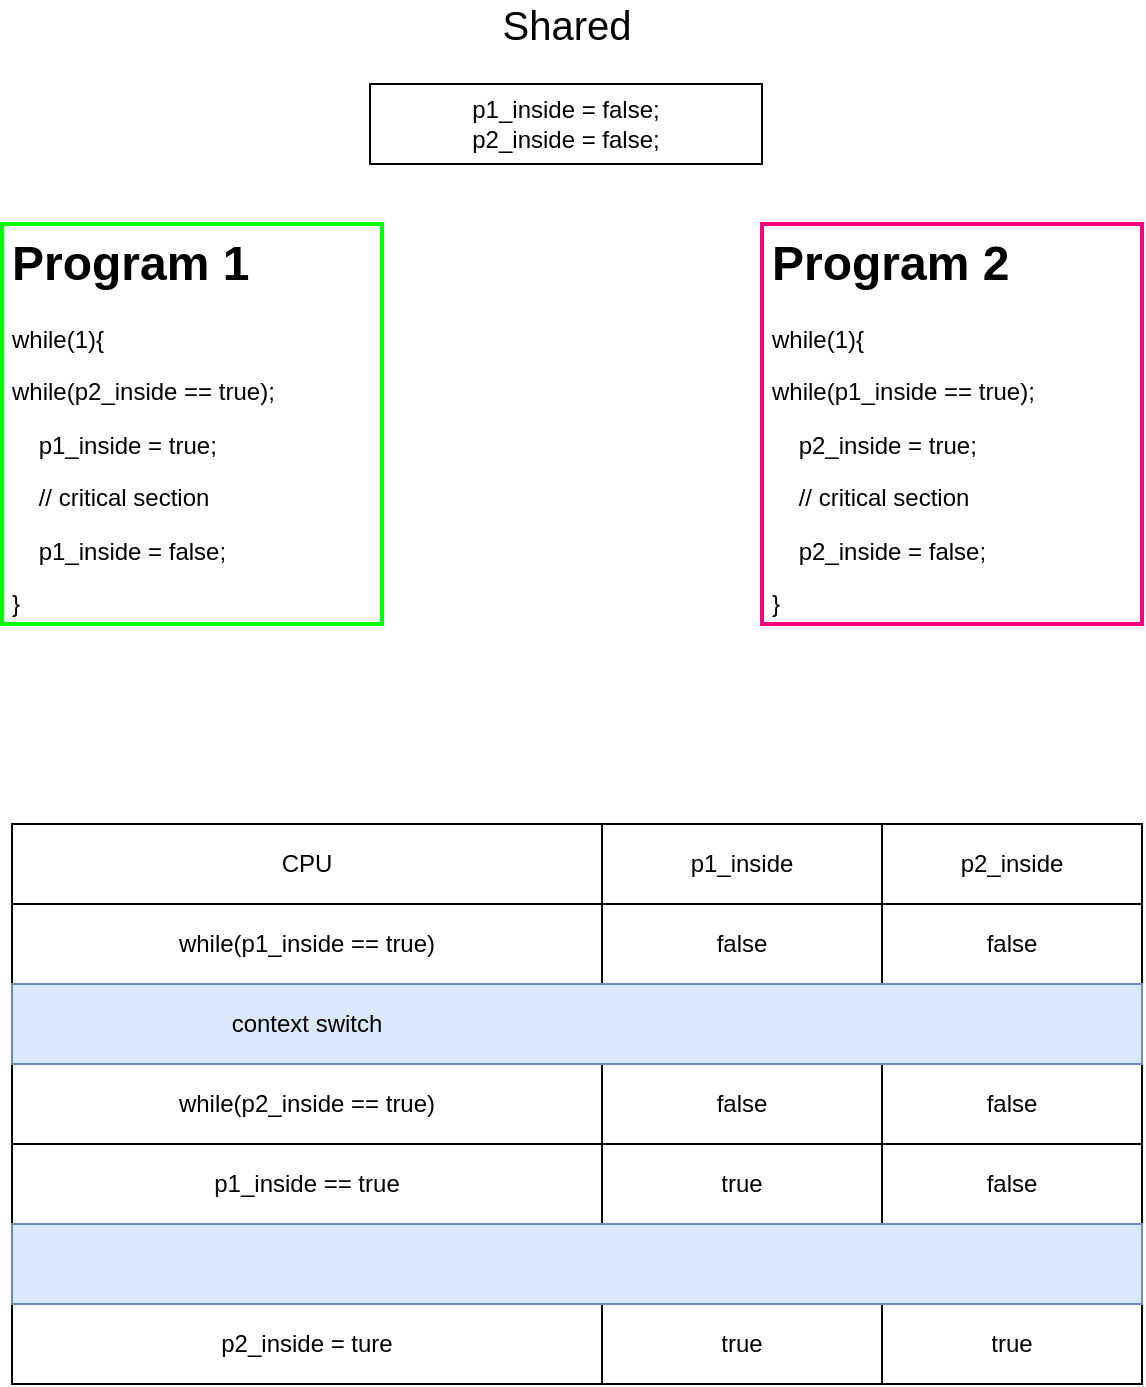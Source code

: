 <mxfile version="13.5.8" type="github">
  <diagram id="7vpIg6g-KnBqr2_NVFs4" name="Page-1">
    <mxGraphModel dx="2066" dy="1105" grid="1" gridSize="10" guides="1" tooltips="1" connect="1" arrows="1" fold="1" page="1" pageScale="1" pageWidth="827" pageHeight="1169" math="0" shadow="0">
      <root>
        <mxCell id="0" />
        <mxCell id="1" parent="0" />
        <mxCell id="8ad1wzV7n_TThumN_BJo-1" value="&lt;h1&gt;Program 1&lt;/h1&gt;&lt;p&gt;while(1){&lt;/p&gt;&lt;p&gt;&lt;span&gt;	&lt;/span&gt;while(p2_inside == true);&lt;/p&gt;&lt;p&gt;&amp;nbsp; &amp;nbsp; p1_inside = true;&lt;/p&gt;&lt;p&gt;&amp;nbsp; &amp;nbsp; // critical section&lt;/p&gt;&lt;p&gt;&amp;nbsp; &amp;nbsp; p1_inside = false;&lt;/p&gt;&lt;p&gt;}&lt;/p&gt;" style="text;html=1;fillColor=none;spacing=5;spacingTop=-20;whiteSpace=wrap;overflow=hidden;rounded=0;strokeColor=#00FF00;strokeWidth=2;" vertex="1" parent="1">
          <mxGeometry x="150" y="240" width="190" height="200" as="geometry" />
        </mxCell>
        <mxCell id="8ad1wzV7n_TThumN_BJo-2" value="&lt;h1&gt;Program 2&lt;/h1&gt;&lt;p&gt;while(1){&lt;/p&gt;&lt;p&gt;&lt;span&gt;	&lt;/span&gt;while(p1_inside == true);&lt;/p&gt;&lt;p&gt;&amp;nbsp; &amp;nbsp; p2_inside = true;&lt;/p&gt;&lt;p&gt;&amp;nbsp; &amp;nbsp; // critical section&lt;/p&gt;&lt;p&gt;&amp;nbsp; &amp;nbsp; p2_inside = false;&lt;/p&gt;&lt;p&gt;}&lt;/p&gt;" style="text;html=1;fillColor=none;spacing=5;spacingTop=-20;whiteSpace=wrap;overflow=hidden;rounded=0;strokeWidth=2;strokeColor=#FF0080;" vertex="1" parent="1">
          <mxGeometry x="530" y="240" width="190" height="200" as="geometry" />
        </mxCell>
        <mxCell id="8ad1wzV7n_TThumN_BJo-3" value="&lt;div&gt;p1_inside = false;&lt;/div&gt;&lt;div&gt;p2_inside = false;&lt;/div&gt;" style="text;html=1;fillColor=none;align=center;verticalAlign=middle;whiteSpace=wrap;rounded=0;strokeColor=#000000;" vertex="1" parent="1">
          <mxGeometry x="334" y="170" width="196" height="40" as="geometry" />
        </mxCell>
        <mxCell id="8ad1wzV7n_TThumN_BJo-4" value="&lt;font style=&quot;font-size: 20px&quot;&gt;Shared&lt;/font&gt;" style="text;html=1;align=center;verticalAlign=middle;resizable=0;points=[];autosize=1;" vertex="1" parent="1">
          <mxGeometry x="392" y="130" width="80" height="20" as="geometry" />
        </mxCell>
        <mxCell id="8ad1wzV7n_TThumN_BJo-5" value="" style="shape=table;html=1;whiteSpace=wrap;startSize=0;container=1;collapsible=0;childLayout=tableLayout;" vertex="1" parent="1">
          <mxGeometry x="155" y="540" width="565" height="280" as="geometry" />
        </mxCell>
        <mxCell id="8ad1wzV7n_TThumN_BJo-31" style="shape=partialRectangle;html=1;whiteSpace=wrap;collapsible=0;dropTarget=0;pointerEvents=0;fillColor=none;top=0;left=0;bottom=0;right=0;points=[[0,0.5],[1,0.5]];portConstraint=eastwest;" vertex="1" parent="8ad1wzV7n_TThumN_BJo-5">
          <mxGeometry width="565" height="40" as="geometry" />
        </mxCell>
        <mxCell id="8ad1wzV7n_TThumN_BJo-32" value="CPU" style="shape=partialRectangle;html=1;whiteSpace=wrap;connectable=0;overflow=hidden;fillColor=none;top=0;left=0;bottom=0;right=0;" vertex="1" parent="8ad1wzV7n_TThumN_BJo-31">
          <mxGeometry width="295" height="40" as="geometry" />
        </mxCell>
        <mxCell id="8ad1wzV7n_TThumN_BJo-33" value="p1_inside" style="shape=partialRectangle;html=1;whiteSpace=wrap;connectable=0;overflow=hidden;fillColor=none;top=0;left=0;bottom=0;right=0;" vertex="1" parent="8ad1wzV7n_TThumN_BJo-31">
          <mxGeometry x="295" width="140" height="40" as="geometry" />
        </mxCell>
        <mxCell id="8ad1wzV7n_TThumN_BJo-34" value="p2_inside" style="shape=partialRectangle;html=1;whiteSpace=wrap;connectable=0;overflow=hidden;fillColor=none;top=0;left=0;bottom=0;right=0;" vertex="1" parent="8ad1wzV7n_TThumN_BJo-31">
          <mxGeometry x="435" width="130" height="40" as="geometry" />
        </mxCell>
        <mxCell id="8ad1wzV7n_TThumN_BJo-6" value="" style="shape=partialRectangle;html=1;whiteSpace=wrap;collapsible=0;dropTarget=0;pointerEvents=0;fillColor=none;top=0;left=0;bottom=0;right=0;points=[[0,0.5],[1,0.5]];portConstraint=eastwest;" vertex="1" parent="8ad1wzV7n_TThumN_BJo-5">
          <mxGeometry y="40" width="565" height="40" as="geometry" />
        </mxCell>
        <mxCell id="8ad1wzV7n_TThumN_BJo-7" value="while(p1_inside == true)" style="shape=partialRectangle;html=1;whiteSpace=wrap;connectable=0;overflow=hidden;fillColor=none;top=0;left=0;bottom=0;right=0;" vertex="1" parent="8ad1wzV7n_TThumN_BJo-6">
          <mxGeometry width="295" height="40" as="geometry" />
        </mxCell>
        <mxCell id="8ad1wzV7n_TThumN_BJo-8" value="false" style="shape=partialRectangle;html=1;whiteSpace=wrap;connectable=0;overflow=hidden;fillColor=none;top=0;left=0;bottom=0;right=0;" vertex="1" parent="8ad1wzV7n_TThumN_BJo-6">
          <mxGeometry x="295" width="140" height="40" as="geometry" />
        </mxCell>
        <mxCell id="8ad1wzV7n_TThumN_BJo-9" value="false" style="shape=partialRectangle;html=1;whiteSpace=wrap;connectable=0;overflow=hidden;fillColor=none;top=0;left=0;bottom=0;right=0;" vertex="1" parent="8ad1wzV7n_TThumN_BJo-6">
          <mxGeometry x="435" width="130" height="40" as="geometry" />
        </mxCell>
        <mxCell id="8ad1wzV7n_TThumN_BJo-10" value="" style="shape=partialRectangle;html=1;whiteSpace=wrap;collapsible=0;dropTarget=0;pointerEvents=0;fillColor=none;top=0;left=0;bottom=0;right=0;points=[[0,0.5],[1,0.5]];portConstraint=eastwest;" vertex="1" parent="8ad1wzV7n_TThumN_BJo-5">
          <mxGeometry y="80" width="565" height="40" as="geometry" />
        </mxCell>
        <mxCell id="8ad1wzV7n_TThumN_BJo-30" value="" style="group;fillColor=#dae8fc;strokeColor=#6c8ebf;" vertex="1" connectable="0" parent="8ad1wzV7n_TThumN_BJo-10">
          <mxGeometry width="565" height="40" as="geometry" />
        </mxCell>
        <mxCell id="8ad1wzV7n_TThumN_BJo-11" value="context switch" style="shape=partialRectangle;html=1;whiteSpace=wrap;connectable=0;overflow=hidden;fillColor=none;top=0;left=0;bottom=0;right=0;" vertex="1" parent="8ad1wzV7n_TThumN_BJo-30">
          <mxGeometry width="295" height="40" as="geometry" />
        </mxCell>
        <mxCell id="8ad1wzV7n_TThumN_BJo-13" value="" style="shape=partialRectangle;html=1;whiteSpace=wrap;connectable=0;overflow=hidden;fillColor=none;top=0;left=0;bottom=0;right=0;" vertex="1" parent="8ad1wzV7n_TThumN_BJo-30">
          <mxGeometry x="435" width="130" height="40" as="geometry" />
        </mxCell>
        <mxCell id="8ad1wzV7n_TThumN_BJo-14" value="" style="shape=partialRectangle;html=1;whiteSpace=wrap;collapsible=0;dropTarget=0;pointerEvents=0;fillColor=none;top=0;left=0;bottom=0;right=0;points=[[0,0.5],[1,0.5]];portConstraint=eastwest;" vertex="1" parent="8ad1wzV7n_TThumN_BJo-5">
          <mxGeometry y="120" width="565" height="40" as="geometry" />
        </mxCell>
        <mxCell id="8ad1wzV7n_TThumN_BJo-15" value="while(p2_inside == true)" style="shape=partialRectangle;html=1;whiteSpace=wrap;connectable=0;overflow=hidden;fillColor=none;top=0;left=0;bottom=0;right=0;" vertex="1" parent="8ad1wzV7n_TThumN_BJo-14">
          <mxGeometry width="295" height="40" as="geometry" />
        </mxCell>
        <mxCell id="8ad1wzV7n_TThumN_BJo-16" value="false" style="shape=partialRectangle;html=1;whiteSpace=wrap;connectable=0;overflow=hidden;fillColor=none;top=0;left=0;bottom=0;right=0;" vertex="1" parent="8ad1wzV7n_TThumN_BJo-14">
          <mxGeometry x="295" width="140" height="40" as="geometry" />
        </mxCell>
        <mxCell id="8ad1wzV7n_TThumN_BJo-17" value="false" style="shape=partialRectangle;html=1;whiteSpace=wrap;connectable=0;overflow=hidden;fillColor=none;top=0;left=0;bottom=0;right=0;" vertex="1" parent="8ad1wzV7n_TThumN_BJo-14">
          <mxGeometry x="435" width="130" height="40" as="geometry" />
        </mxCell>
        <mxCell id="8ad1wzV7n_TThumN_BJo-18" value="" style="shape=partialRectangle;html=1;whiteSpace=wrap;collapsible=0;dropTarget=0;pointerEvents=0;fillColor=none;top=0;left=0;bottom=0;right=0;points=[[0,0.5],[1,0.5]];portConstraint=eastwest;" vertex="1" parent="8ad1wzV7n_TThumN_BJo-5">
          <mxGeometry y="160" width="565" height="40" as="geometry" />
        </mxCell>
        <mxCell id="8ad1wzV7n_TThumN_BJo-19" value="p1_inside == true" style="shape=partialRectangle;html=1;whiteSpace=wrap;connectable=0;overflow=hidden;fillColor=none;top=0;left=0;bottom=0;right=0;" vertex="1" parent="8ad1wzV7n_TThumN_BJo-18">
          <mxGeometry width="295" height="40" as="geometry" />
        </mxCell>
        <mxCell id="8ad1wzV7n_TThumN_BJo-20" value="true" style="shape=partialRectangle;html=1;whiteSpace=wrap;connectable=0;overflow=hidden;fillColor=none;top=0;left=0;bottom=0;right=0;" vertex="1" parent="8ad1wzV7n_TThumN_BJo-18">
          <mxGeometry x="295" width="140" height="40" as="geometry" />
        </mxCell>
        <mxCell id="8ad1wzV7n_TThumN_BJo-21" value="false" style="shape=partialRectangle;html=1;whiteSpace=wrap;connectable=0;overflow=hidden;fillColor=none;top=0;left=0;bottom=0;right=0;" vertex="1" parent="8ad1wzV7n_TThumN_BJo-18">
          <mxGeometry x="435" width="130" height="40" as="geometry" />
        </mxCell>
        <mxCell id="8ad1wzV7n_TThumN_BJo-22" value="" style="shape=partialRectangle;html=1;whiteSpace=wrap;collapsible=0;dropTarget=0;pointerEvents=0;fillColor=none;top=0;left=0;bottom=0;right=0;points=[[0,0.5],[1,0.5]];portConstraint=eastwest;" vertex="1" parent="8ad1wzV7n_TThumN_BJo-5">
          <mxGeometry y="200" width="565" height="40" as="geometry" />
        </mxCell>
        <mxCell id="8ad1wzV7n_TThumN_BJo-35" value="" style="group;fillColor=#dae8fc;strokeColor=#6c8ebf;" vertex="1" connectable="0" parent="8ad1wzV7n_TThumN_BJo-22">
          <mxGeometry width="565" height="40" as="geometry" />
        </mxCell>
        <mxCell id="8ad1wzV7n_TThumN_BJo-23" value="" style="shape=partialRectangle;html=1;whiteSpace=wrap;connectable=0;overflow=hidden;fillColor=none;top=0;left=0;bottom=0;right=0;" vertex="1" parent="8ad1wzV7n_TThumN_BJo-35">
          <mxGeometry width="295" height="40" as="geometry" />
        </mxCell>
        <mxCell id="8ad1wzV7n_TThumN_BJo-24" value="" style="shape=partialRectangle;html=1;whiteSpace=wrap;connectable=0;overflow=hidden;fillColor=none;top=0;left=0;bottom=0;right=0;" vertex="1" parent="8ad1wzV7n_TThumN_BJo-35">
          <mxGeometry x="295" width="140" height="40" as="geometry" />
        </mxCell>
        <mxCell id="8ad1wzV7n_TThumN_BJo-25" value="" style="shape=partialRectangle;html=1;whiteSpace=wrap;connectable=0;overflow=hidden;fillColor=none;top=0;left=0;bottom=0;right=0;" vertex="1" parent="8ad1wzV7n_TThumN_BJo-35">
          <mxGeometry x="435" width="130" height="40" as="geometry" />
        </mxCell>
        <mxCell id="8ad1wzV7n_TThumN_BJo-26" value="" style="shape=partialRectangle;html=1;whiteSpace=wrap;collapsible=0;dropTarget=0;pointerEvents=0;fillColor=none;top=0;left=0;bottom=0;right=0;points=[[0,0.5],[1,0.5]];portConstraint=eastwest;" vertex="1" parent="8ad1wzV7n_TThumN_BJo-5">
          <mxGeometry y="240" width="565" height="40" as="geometry" />
        </mxCell>
        <mxCell id="8ad1wzV7n_TThumN_BJo-27" value="p2_inside = ture" style="shape=partialRectangle;html=1;whiteSpace=wrap;connectable=0;overflow=hidden;fillColor=none;top=0;left=0;bottom=0;right=0;" vertex="1" parent="8ad1wzV7n_TThumN_BJo-26">
          <mxGeometry width="295" height="40" as="geometry" />
        </mxCell>
        <mxCell id="8ad1wzV7n_TThumN_BJo-28" value="true" style="shape=partialRectangle;html=1;whiteSpace=wrap;connectable=0;overflow=hidden;fillColor=none;top=0;left=0;bottom=0;right=0;" vertex="1" parent="8ad1wzV7n_TThumN_BJo-26">
          <mxGeometry x="295" width="140" height="40" as="geometry" />
        </mxCell>
        <mxCell id="8ad1wzV7n_TThumN_BJo-29" value="true" style="shape=partialRectangle;html=1;whiteSpace=wrap;connectable=0;overflow=hidden;fillColor=none;top=0;left=0;bottom=0;right=0;" vertex="1" parent="8ad1wzV7n_TThumN_BJo-26">
          <mxGeometry x="435" width="130" height="40" as="geometry" />
        </mxCell>
      </root>
    </mxGraphModel>
  </diagram>
</mxfile>
